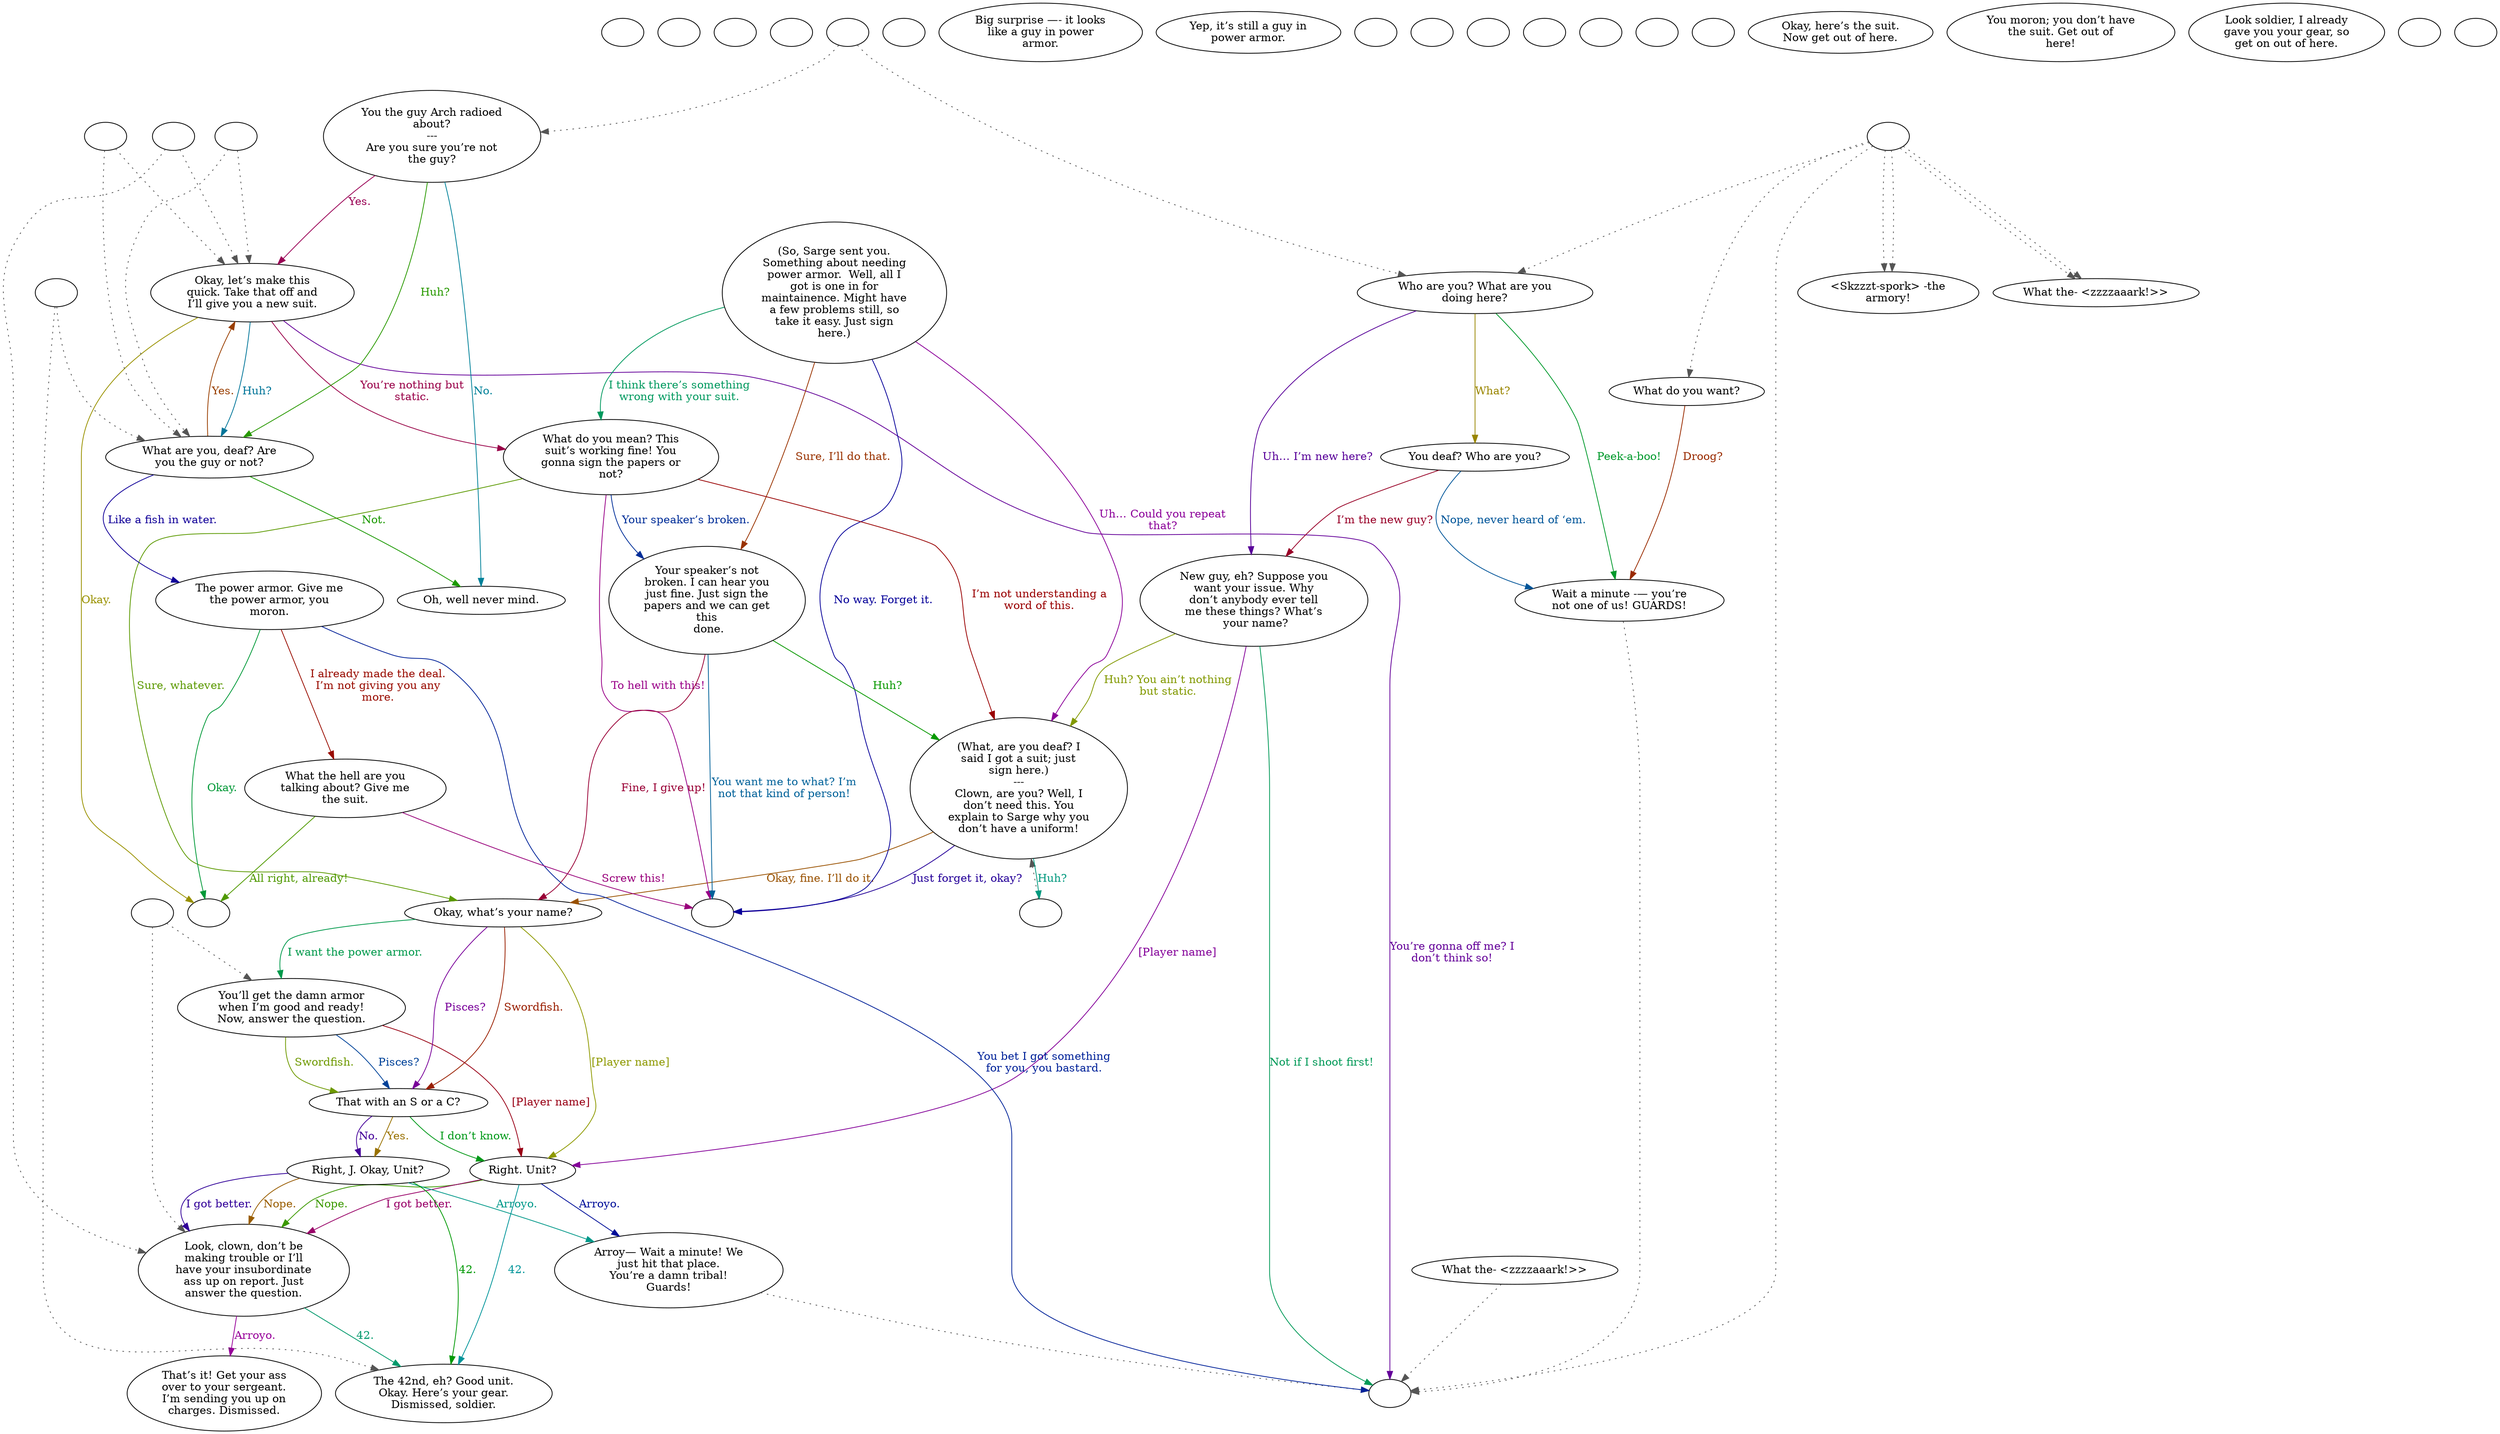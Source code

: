 digraph CCMASTER {
  "checkPartyMembersNearDoor" [style=filled       fillcolor="#FFFFFF"       color="#000000"]
  "checkPartyMembersNearDoor" [label=""]
  "start" [style=filled       fillcolor="#FFFFFF"       color="#000000"]
  "start" [label=""]
  "critter_p_proc" [style=filled       fillcolor="#FFFFFF"       color="#000000"]
  "critter_p_proc" [label=""]
  "pickup_p_proc" [style=filled       fillcolor="#FFFFFF"       color="#000000"]
  "pickup_p_proc" [label=""]
  "talk_p_proc" [style=filled       fillcolor="#FFFFFF"       color="#000000"]
  "talk_p_proc" -> "Node998" [style=dotted color="#555555"]
  "talk_p_proc" -> "Node030" [style=dotted color="#555555"]
  "talk_p_proc" -> "Node001" [style=dotted color="#555555"]
  "talk_p_proc" -> "Node002" [style=dotted color="#555555"]
  "talk_p_proc" -> "Node002" [style=dotted color="#555555"]
  "talk_p_proc" -> "Node001" [style=dotted color="#555555"]
  "talk_p_proc" -> "Node005" [style=dotted color="#555555"]
  "talk_p_proc" [label=""]
  "destroy_p_proc" [style=filled       fillcolor="#FFFFFF"       color="#000000"]
  "destroy_p_proc" [label=""]
  "look_at_p_proc" [style=filled       fillcolor="#FFFFFF"       color="#000000"]
  "look_at_p_proc" [label="Big surprise —- it looks\nlike a guy in power\narmor."]
  "description_p_proc" [style=filled       fillcolor="#FFFFFF"       color="#000000"]
  "description_p_proc" [label="Yep, it’s still a guy in\npower armor."]
  "use_skill_on_p_proc" [style=filled       fillcolor="#FFFFFF"       color="#000000"]
  "use_skill_on_p_proc" [label=""]
  "damage_p_proc" [style=filled       fillcolor="#FFFFFF"       color="#000000"]
  "damage_p_proc" [label=""]
  "map_enter_p_proc" [style=filled       fillcolor="#FFFFFF"       color="#000000"]
  "map_enter_p_proc" [label=""]
  "combat" [style=filled       fillcolor="#FFFFFF"       color="#000000"]
  "combat" [label=""]
  "Node950" [style=filled       fillcolor="#FFFFFF"       color="#000000"]
  "Node950" -> "Node008" [style=dotted color="#555555"]
  "Node950" [label=""]
  "Node951" [style=filled       fillcolor="#FFFFFF"       color="#000000"]
  "Node951" [label=""]
  "Node990" [style=filled       fillcolor="#FFFFFF"       color="#000000"]
  "Node990" [label=""]
  "Node992" [style=filled       fillcolor="#FFFFFF"       color="#000000"]
  "Node992" -> "Node013" [style=dotted color="#555555"]
  "Node992" -> "Node015" [style=dotted color="#555555"]
  "Node992" [label=""]
  "Node993" [style=filled       fillcolor="#FFFFFF"       color="#000000"]
  "Node993" -> "Node019" [style=dotted color="#555555"]
  "Node993" -> "Node015" [style=dotted color="#555555"]
  "Node993" [label=""]
  "Node995" [style=filled       fillcolor="#FFFFFF"       color="#000000"]
  "Node995" [label=""]
  "Node996" [style=filled       fillcolor="#FFFFFF"       color="#000000"]
  "Node996" [label=""]
  "Node997" [style=filled       fillcolor="#FFFFFF"       color="#000000"]
  "Node997" -> "Node004" [style=dotted color="#555555"]
  "Node997" -> "Node005" [style=dotted color="#555555"]
  "Node997" [label=""]
  "Node998" [style=filled       fillcolor="#FFFFFF"       color="#000000"]
  "Node998" [label=""]
  "Node999" [style=filled       fillcolor="#FFFFFF"       color="#000000"]
  "Node999" [label=""]
  "Node001" [style=filled       fillcolor="#FFFFFF"       color="#000000"]
  "Node001" [label="<Skzzzt-spork> -the\narmory!"]
  "Node002" [style=filled       fillcolor="#FFFFFF"       color="#000000"]
  "Node002" [label="What the- <zzzzaaark!>>"]
  "Node003" [style=filled       fillcolor="#FFFFFF"       color="#000000"]
  "Node003" [label="(So, Sarge sent you.\nSomething about needing\npower armor.  Well, all I\ngot is one in for\nmaintainence. Might have\na few problems still, so\ntake it easy. Just sign\nhere.)"]
  "Node003" -> "Node008" [label="Uh… Could you repeat\nthat?" color="#8B0099" fontcolor="#8B0099"]
  "Node003" -> "Node007" [label="I think there’s something\nwrong with your suit." color="#00995E" fontcolor="#00995E"]
  "Node003" -> "Node009" [label="Sure, I’ll do that." color="#993200" fontcolor="#993200"]
  "Node003" -> "Node999" [label="No way. Forget it." color="#050099" fontcolor="#050099"]
  "Node004" [style=filled       fillcolor="#FFFFFF"       color="#000000"]
  "Node004" [label="You the guy Arch radioed\nabout?\n---\nAre you sure you’re not\nthe guy?"]
  "Node004" -> "Node018" [label="Huh?" color="#289900" fontcolor="#289900"]
  "Node004" -> "Node019" [label="Yes." color="#990054" fontcolor="#990054"]
  "Node004" -> "Node020" [label="No." color="#008199" fontcolor="#008199"]
  "Node005" [style=filled       fillcolor="#FFFFFF"       color="#000000"]
  "Node005" [label="Who are you? What are you\ndoing here?"]
  "Node005" -> "Node026" [label="What?" color="#998500" fontcolor="#998500"]
  "Node005" -> "Node027" [label="Uh… I’m new here?" color="#580099" fontcolor="#580099"]
  "Node005" -> "Node028" [label="Peek-a-boo!" color="#00992B" fontcolor="#00992B"]
  "Node006" [style=filled       fillcolor="#FFFFFF"       color="#000000"]
  "Node006" -> "Node998" [style=dotted color="#555555"]
  "Node006" [label="What the- <zzzzaaark!>>"]
  "Node007" [style=filled       fillcolor="#FFFFFF"       color="#000000"]
  "Node007" [label="What do you mean? This\nsuit’s working fine! You\ngonna sign the papers or\nnot?"]
  "Node007" -> "Node008" [label="I’m not understanding a\nword of this." color="#990001" fontcolor="#990001"]
  "Node007" -> "Node009" [label="Your speaker’s broken." color="#002E99" fontcolor="#002E99"]
  "Node007" -> "Node010" [label="Sure, whatever." color="#5B9900" fontcolor="#5B9900"]
  "Node007" -> "Node999" [label="To hell with this!" color="#990087" fontcolor="#990087"]
  "Node008" [style=filled       fillcolor="#FFFFFF"       color="#000000"]
  "Node008" [label="(What, are you deaf? I\nsaid I got a suit; just\nsign here.)\n---\nClown, are you? Well, I\ndon’t need this. You\nexplain to Sarge why you\ndon’t have a uniform!"]
  "Node008" -> "Node950" [label="Huh?" color="#00997E" fontcolor="#00997E"]
  "Node008" -> "Node010" [label="Okay, fine. I’ll do it." color="#995100" fontcolor="#995100"]
  "Node008" -> "Node999" [label="Just forget it, okay?" color="#250099" fontcolor="#250099"]
  "Node009" [style=filled       fillcolor="#FFFFFF"       color="#000000"]
  "Node009" [label="Your speaker’s not\nbroken. I can hear you\njust fine. Just sign the\npapers and we can get\nthis\n done."]
  "Node009" -> "Node008" [label="Huh?" color="#089900" fontcolor="#089900"]
  "Node009" -> "Node010" [label="Fine, I give up!" color="#990035" fontcolor="#990035"]
  "Node009" -> "Node999" [label="You want me to what? I’m\nnot that kind of person!" color="#006199" fontcolor="#006199"]
  "Node010" [style=filled       fillcolor="#FFFFFF"       color="#000000"]
  "Node010" [label="Okay, what’s your name?"]
  "Node010" -> "Node011" [label="[Player name]" color="#8E9900" fontcolor="#8E9900"]
  "Node010" -> "Node012" [label="Pisces?" color="#780099" fontcolor="#780099"]
  "Node010" -> "Node013" [label="I want the power armor." color="#00994B" fontcolor="#00994B"]
  "Node010" -> "Node012" [label="Swordfish." color="#991E00" fontcolor="#991E00"]
  "Node011" [style=filled       fillcolor="#FFFFFF"       color="#000000"]
  "Node011" [label="Right. Unit?"]
  "Node011" -> "Node014" [label="Arroyo." color="#000E99" fontcolor="#000E99"]
  "Node011" -> "Node015" [label="Nope." color="#3B9900" fontcolor="#3B9900"]
  "Node011" -> "Node015" [label="I got better." color="#990068" fontcolor="#990068"]
  "Node011" -> "Node017" [label="42." color="#009499" fontcolor="#009499"]
  "Node012" [style=filled       fillcolor="#FFFFFF"       color="#000000"]
  "Node012" [label="That with an S or a C?"]
  "Node012" -> "Node025" [label="Yes." color="#997100" fontcolor="#997100"]
  "Node012" -> "Node025" [label="No." color="#440099" fontcolor="#440099"]
  "Node012" -> "Node011" [label="I don’t know." color="#009918" fontcolor="#009918"]
  "Node013" [style=filled       fillcolor="#FFFFFF"       color="#000000"]
  "Node013" [label="You’ll get the damn armor\nwhen I’m good and ready!\nNow, answer the question."]
  "Node013" -> "Node011" [label="[Player name]" color="#990015" fontcolor="#990015"]
  "Node013" -> "Node012" [label="Pisces?" color="#004299" fontcolor="#004299"]
  "Node013" -> "Node012" [label="Swordfish." color="#6E9900" fontcolor="#6E9900"]
  "Node014" [style=filled       fillcolor="#FFFFFF"       color="#000000"]
  "Node014" -> "Node998" [style=dotted color="#555555"]
  "Node014" [label="Arroy— Wait a minute! We\njust hit that place.\nYou’re a damn tribal!\nGuards!"]
  "Node015" [style=filled       fillcolor="#FFFFFF"       color="#000000"]
  "Node015" [label="Look, clown, don’t be\nmaking trouble or I’ll\nhave your insubordinate\nass up on report. Just\n answer the question. "]
  "Node015" -> "Node016" [label="Arroyo." color="#970099" fontcolor="#970099"]
  "Node015" -> "Node017" [label="42." color="#00996B" fontcolor="#00996B"]
  "Node016" [style=filled       fillcolor="#FFFFFF"       color="#000000"]
  "Node016" [label="That’s it! Get your ass\nover to your sergeant.\nI’m sending you up on\ncharges. Dismissed."]
  "Node017" [style=filled       fillcolor="#FFFFFF"       color="#000000"]
  "Node017" [label="The 42nd, eh? Good unit.\nOkay. Here’s your gear.\nDismissed, soldier."]
  "Node018" [style=filled       fillcolor="#FFFFFF"       color="#000000"]
  "Node018" [label="What are you, deaf? Are\nyou the guy or not?"]
  "Node018" -> "Node019" [label="Yes." color="#993E00" fontcolor="#993E00"]
  "Node018" -> "Node021" [label="Like a fish in water." color="#110099" fontcolor="#110099"]
  "Node018" -> "Node020" [label="Not." color="#1B9900" fontcolor="#1B9900"]
  "Node019" [style=filled       fillcolor="#FFFFFF"       color="#000000"]
  "Node019" [label="Okay, let’s make this\nquick. Take that off and\nI’ll give you a new suit."]
  "Node019" -> "Node007" [label="You’re nothing but\nstatic." color="#990048" fontcolor="#990048"]
  "Node019" -> "Node018" [label="Huh?" color="#007599" fontcolor="#007599"]
  "Node019" -> "Node951" [label="Okay." color="#999100" fontcolor="#999100"]
  "Node019" -> "Node998" [label="You’re gonna off me? I\ndon’t think so!" color="#640099" fontcolor="#640099"]
  "Node020" [style=filled       fillcolor="#FFFFFF"       color="#000000"]
  "Node020" [label="Oh, well never mind."]
  "Node021" [style=filled       fillcolor="#FFFFFF"       color="#000000"]
  "Node021" [label="The power armor. Give me\nthe power armor, you\nmoron."]
  "Node021" -> "Node951" [label="Okay." color="#009937" fontcolor="#009937"]
  "Node021" -> "Node024" [label="I already made the deal.\nI’m not giving you any\nmore." color="#990B00" fontcolor="#990B00"]
  "Node021" -> "Node998" [label="You bet I got something\nfor you, you bastard." color="#002299" fontcolor="#002299"]
  "Node022" [style=filled       fillcolor="#FFFFFF"       color="#000000"]
  "Node022" [label="Okay, here’s the suit.\nNow get out of here."]
  "Node023" [style=filled       fillcolor="#FFFFFF"       color="#000000"]
  "Node023" [label="You moron; you don’t have\nthe suit. Get out of\nhere!"]
  "Node024" [style=filled       fillcolor="#FFFFFF"       color="#000000"]
  "Node024" [label="What the hell are you\ntalking about? Give me\nthe suit."]
  "Node024" -> "Node951" [label="All right, already!" color="#4F9900" fontcolor="#4F9900"]
  "Node024" -> "Node999" [label="Screw this!" color="#99007B" fontcolor="#99007B"]
  "Node025" [style=filled       fillcolor="#FFFFFF"       color="#000000"]
  "Node025" [label="Right, J. Okay, Unit?"]
  "Node025" -> "Node014" [label="Arroyo." color="#00998A" fontcolor="#00998A"]
  "Node025" -> "Node015" [label="Nope." color="#995D00" fontcolor="#995D00"]
  "Node025" -> "Node015" [label="I got better." color="#310099" fontcolor="#310099"]
  "Node025" -> "Node017" [label="42." color="#009904" fontcolor="#009904"]
  "Node026" [style=filled       fillcolor="#FFFFFF"       color="#000000"]
  "Node026" [label="You deaf? Who are you?"]
  "Node026" -> "Node027" [label="I’m the new guy?" color="#990028" fontcolor="#990028"]
  "Node026" -> "Node028" [label="Nope, never heard of ‘em." color="#005599" fontcolor="#005599"]
  "Node027" [style=filled       fillcolor="#FFFFFF"       color="#000000"]
  "Node027" [label="New guy, eh? Suppose you\nwant your issue. Why\ndon’t anybody ever tell\nme these things? What’s\n your name?"]
  "Node027" -> "Node008" [label="Huh? You ain’t nothing\nbut static." color="#829900" fontcolor="#829900"]
  "Node027" -> "Node011" [label="[Player name]" color="#840099" fontcolor="#840099"]
  "Node027" -> "Node998" [label="Not if I shoot first!" color="#009957" fontcolor="#009957"]
  "Node028" [style=filled       fillcolor="#FFFFFF"       color="#000000"]
  "Node028" -> "Node998" [style=dotted color="#555555"]
  "Node028" [label="Wait a minute -— you’re\nnot one of us! GUARDS!"]
  "Node029" [style=filled       fillcolor="#FFFFFF"       color="#000000"]
  "Node029" [label="Look soldier, I already\ngave you your gear, so\nget on out of here."]
  "Node030" [style=filled       fillcolor="#FFFFFF"       color="#000000"]
  "Node030" [label="What do you want?"]
  "Node030" -> "Node028" [label="Droog?" color="#992A00" fontcolor="#992A00"]
  "Node980" [style=filled       fillcolor="#FFFFFF"       color="#000000"]
  "Node980" -> "Node019" [style=dotted color="#555555"]
  "Node980" -> "Node018" [style=dotted color="#555555"]
  "Node980" [label=""]
  "Node981" [style=filled       fillcolor="#FFFFFF"       color="#000000"]
  "Node981" -> "Node019" [style=dotted color="#555555"]
  "Node981" -> "Node018" [style=dotted color="#555555"]
  "Node981" [label=""]
  "Node982" [style=filled       fillcolor="#FFFFFF"       color="#000000"]
  "Node982" [label=""]
  "Node983" [style=filled       fillcolor="#FFFFFF"       color="#000000"]
  "Node983" [label=""]
  "Node994" [style=filled       fillcolor="#FFFFFF"       color="#000000"]
  "Node994" -> "Node017" [style=dotted color="#555555"]
  "Node994" -> "Node018" [style=dotted color="#555555"]
  "Node994" [label=""]
}